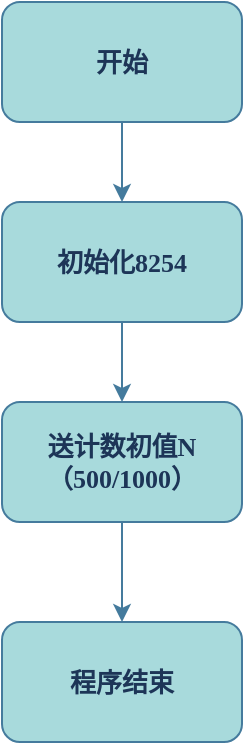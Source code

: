 <mxfile version="22.1.2" type="device">
  <diagram name="第 1 页" id="MGGMpEfD04TdRzl15u1k">
    <mxGraphModel dx="386" dy="649" grid="1" gridSize="10" guides="1" tooltips="1" connect="1" arrows="1" fold="1" page="1" pageScale="1" pageWidth="827" pageHeight="1169" math="0" shadow="0">
      <root>
        <mxCell id="0" />
        <mxCell id="1" parent="0" />
        <mxCell id="dhClQpp3htmna0k042Pr-3" value="" style="edgeStyle=orthogonalEdgeStyle;rounded=0;orthogonalLoop=1;jettySize=auto;html=1;fontFamily=Times New Roman;fontStyle=1;fontSize=13;labelBackgroundColor=none;strokeColor=#457B9D;fontColor=default;" edge="1" parent="1" source="dhClQpp3htmna0k042Pr-1" target="dhClQpp3htmna0k042Pr-2">
          <mxGeometry relative="1" as="geometry" />
        </mxCell>
        <mxCell id="dhClQpp3htmna0k042Pr-1" value="开始" style="rounded=1;whiteSpace=wrap;html=1;fontFamily=Times New Roman;fontStyle=1;fontSize=13;labelBackgroundColor=none;fillColor=#A8DADC;strokeColor=#457B9D;fontColor=#1D3557;" vertex="1" parent="1">
          <mxGeometry x="130" y="70" width="120" height="60" as="geometry" />
        </mxCell>
        <mxCell id="dhClQpp3htmna0k042Pr-5" value="" style="edgeStyle=orthogonalEdgeStyle;rounded=0;orthogonalLoop=1;jettySize=auto;html=1;fontFamily=Times New Roman;fontStyle=1;fontSize=13;labelBackgroundColor=none;strokeColor=#457B9D;fontColor=default;" edge="1" parent="1" source="dhClQpp3htmna0k042Pr-2" target="dhClQpp3htmna0k042Pr-4">
          <mxGeometry relative="1" as="geometry" />
        </mxCell>
        <mxCell id="dhClQpp3htmna0k042Pr-2" value="初始化8254" style="rounded=1;whiteSpace=wrap;html=1;fontFamily=Times New Roman;fontStyle=1;fontSize=13;labelBackgroundColor=none;fillColor=#A8DADC;strokeColor=#457B9D;fontColor=#1D3557;" vertex="1" parent="1">
          <mxGeometry x="130" y="170" width="120" height="60" as="geometry" />
        </mxCell>
        <mxCell id="dhClQpp3htmna0k042Pr-7" value="" style="edgeStyle=orthogonalEdgeStyle;rounded=0;orthogonalLoop=1;jettySize=auto;html=1;fontFamily=Times New Roman;fontStyle=1;fontSize=13;labelBackgroundColor=none;strokeColor=#457B9D;fontColor=default;" edge="1" parent="1" source="dhClQpp3htmna0k042Pr-4" target="dhClQpp3htmna0k042Pr-6">
          <mxGeometry relative="1" as="geometry" />
        </mxCell>
        <mxCell id="dhClQpp3htmna0k042Pr-4" value="送计数初值N&lt;br style=&quot;font-size: 13px;&quot;&gt;（500/1000）" style="rounded=1;whiteSpace=wrap;html=1;fontFamily=Times New Roman;fontStyle=1;fontSize=13;labelBackgroundColor=none;fillColor=#A8DADC;strokeColor=#457B9D;fontColor=#1D3557;" vertex="1" parent="1">
          <mxGeometry x="130" y="270" width="120" height="60" as="geometry" />
        </mxCell>
        <mxCell id="dhClQpp3htmna0k042Pr-6" value="程序结束" style="rounded=1;whiteSpace=wrap;html=1;fontFamily=Times New Roman;fontStyle=1;fontSize=13;labelBackgroundColor=none;fillColor=#A8DADC;strokeColor=#457B9D;fontColor=#1D3557;" vertex="1" parent="1">
          <mxGeometry x="130" y="380" width="120" height="60" as="geometry" />
        </mxCell>
      </root>
    </mxGraphModel>
  </diagram>
</mxfile>
